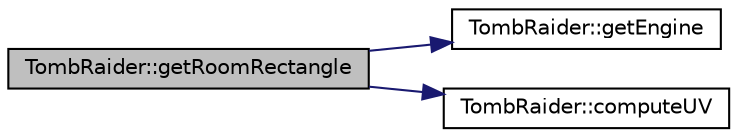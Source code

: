 digraph "TombRaider::getRoomRectangle"
{
 // INTERACTIVE_SVG=YES
  edge [fontname="Helvetica",fontsize="10",labelfontname="Helvetica",labelfontsize="10"];
  node [fontname="Helvetica",fontsize="10",shape=record];
  rankdir="LR";
  Node1 [label="TombRaider::getRoomRectangle",height=0.2,width=0.4,color="black", fillcolor="grey75", style="filled" fontcolor="black"];
  Node1 -> Node2 [color="midnightblue",fontsize="10",style="solid",fontname="Helvetica"];
  Node2 [label="TombRaider::getEngine",height=0.2,width=0.4,color="black", fillcolor="white", style="filled",URL="$class_tomb_raider.html#aa1e99a78b665bffcae493b2a6ace0911"];
  Node1 -> Node3 [color="midnightblue",fontsize="10",style="solid",fontname="Helvetica"];
  Node3 [label="TombRaider::computeUV",height=0.2,width=0.4,color="black", fillcolor="white", style="filled",URL="$class_tomb_raider.html#a8a366fe631d3d9bf9e20d2579680668e",tooltip="Returns computed UV in u and v. "];
}
